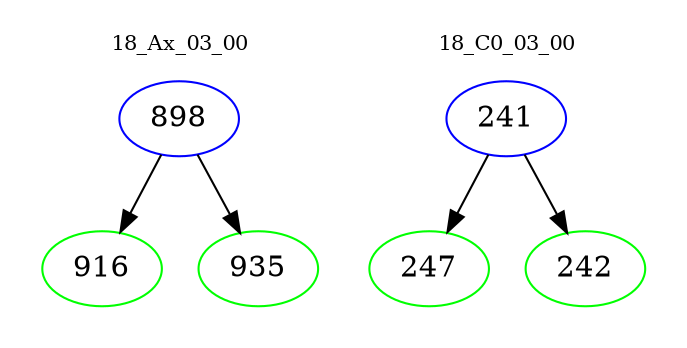 digraph{
subgraph cluster_0 {
color = white
label = "18_Ax_03_00";
fontsize=10;
T0_898 [label="898", color="blue"]
T0_898 -> T0_916 [color="black"]
T0_916 [label="916", color="green"]
T0_898 -> T0_935 [color="black"]
T0_935 [label="935", color="green"]
}
subgraph cluster_1 {
color = white
label = "18_C0_03_00";
fontsize=10;
T1_241 [label="241", color="blue"]
T1_241 -> T1_247 [color="black"]
T1_247 [label="247", color="green"]
T1_241 -> T1_242 [color="black"]
T1_242 [label="242", color="green"]
}
}

